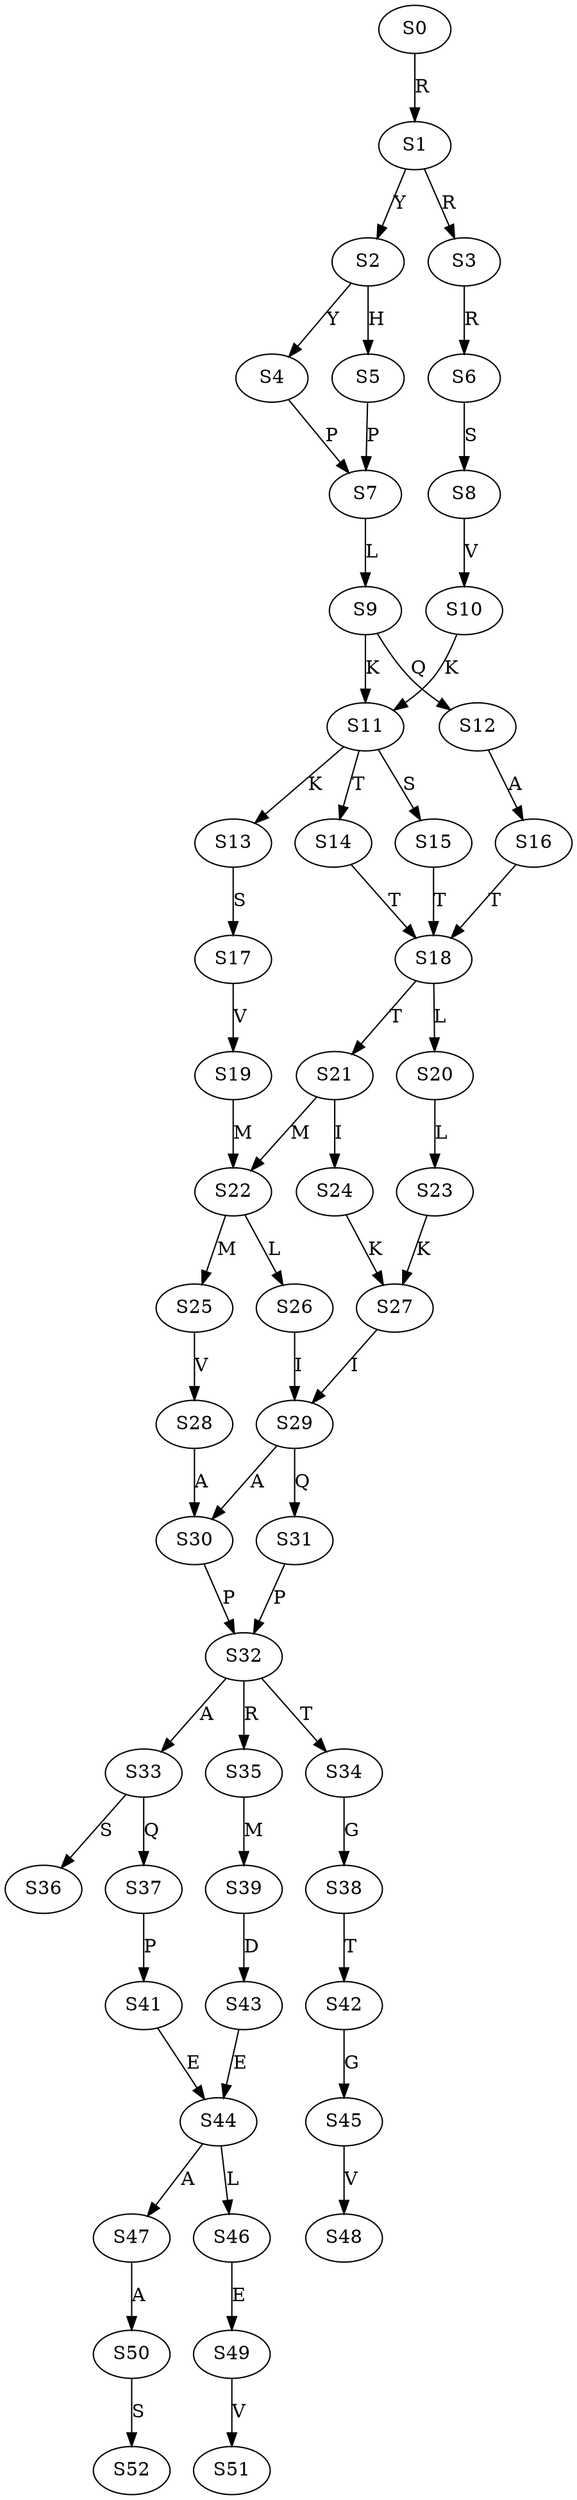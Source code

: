 strict digraph  {
	S0 -> S1 [ label = R ];
	S1 -> S2 [ label = Y ];
	S1 -> S3 [ label = R ];
	S2 -> S4 [ label = Y ];
	S2 -> S5 [ label = H ];
	S3 -> S6 [ label = R ];
	S4 -> S7 [ label = P ];
	S5 -> S7 [ label = P ];
	S6 -> S8 [ label = S ];
	S7 -> S9 [ label = L ];
	S8 -> S10 [ label = V ];
	S9 -> S11 [ label = K ];
	S9 -> S12 [ label = Q ];
	S10 -> S11 [ label = K ];
	S11 -> S13 [ label = K ];
	S11 -> S14 [ label = T ];
	S11 -> S15 [ label = S ];
	S12 -> S16 [ label = A ];
	S13 -> S17 [ label = S ];
	S14 -> S18 [ label = T ];
	S15 -> S18 [ label = T ];
	S16 -> S18 [ label = T ];
	S17 -> S19 [ label = V ];
	S18 -> S20 [ label = L ];
	S18 -> S21 [ label = T ];
	S19 -> S22 [ label = M ];
	S20 -> S23 [ label = L ];
	S21 -> S24 [ label = I ];
	S21 -> S22 [ label = M ];
	S22 -> S25 [ label = M ];
	S22 -> S26 [ label = L ];
	S23 -> S27 [ label = K ];
	S24 -> S27 [ label = K ];
	S25 -> S28 [ label = V ];
	S26 -> S29 [ label = I ];
	S27 -> S29 [ label = I ];
	S28 -> S30 [ label = A ];
	S29 -> S30 [ label = A ];
	S29 -> S31 [ label = Q ];
	S30 -> S32 [ label = P ];
	S31 -> S32 [ label = P ];
	S32 -> S33 [ label = A ];
	S32 -> S34 [ label = T ];
	S32 -> S35 [ label = R ];
	S33 -> S36 [ label = S ];
	S33 -> S37 [ label = Q ];
	S34 -> S38 [ label = G ];
	S35 -> S39 [ label = M ];
	S37 -> S41 [ label = P ];
	S38 -> S42 [ label = T ];
	S39 -> S43 [ label = D ];
	S41 -> S44 [ label = E ];
	S42 -> S45 [ label = G ];
	S43 -> S44 [ label = E ];
	S44 -> S46 [ label = L ];
	S44 -> S47 [ label = A ];
	S45 -> S48 [ label = V ];
	S46 -> S49 [ label = E ];
	S47 -> S50 [ label = A ];
	S49 -> S51 [ label = V ];
	S50 -> S52 [ label = S ];
}
